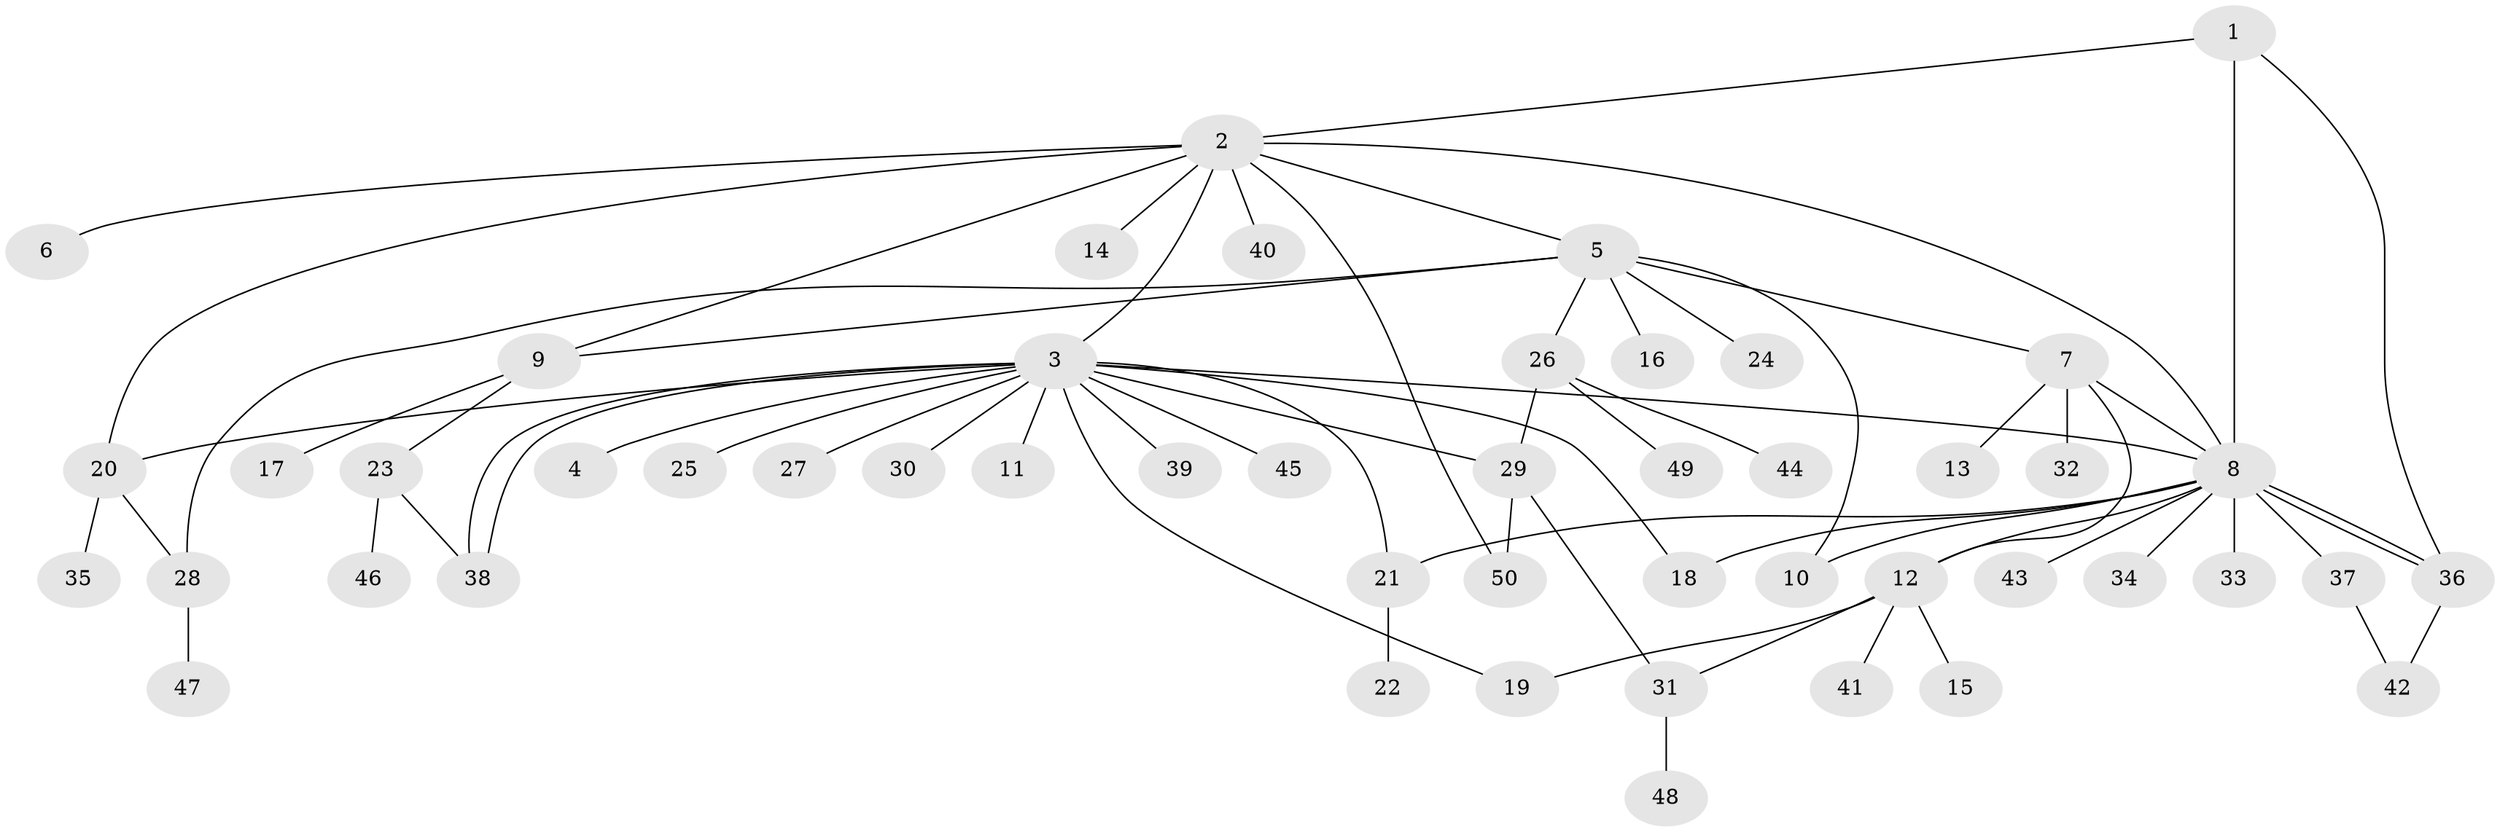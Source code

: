 // Generated by graph-tools (version 1.1) at 2025/11/02/27/25 16:11:10]
// undirected, 50 vertices, 68 edges
graph export_dot {
graph [start="1"]
  node [color=gray90,style=filled];
  1;
  2;
  3;
  4;
  5;
  6;
  7;
  8;
  9;
  10;
  11;
  12;
  13;
  14;
  15;
  16;
  17;
  18;
  19;
  20;
  21;
  22;
  23;
  24;
  25;
  26;
  27;
  28;
  29;
  30;
  31;
  32;
  33;
  34;
  35;
  36;
  37;
  38;
  39;
  40;
  41;
  42;
  43;
  44;
  45;
  46;
  47;
  48;
  49;
  50;
  1 -- 2;
  1 -- 8;
  1 -- 36;
  2 -- 3;
  2 -- 5;
  2 -- 6;
  2 -- 8;
  2 -- 9;
  2 -- 14;
  2 -- 20;
  2 -- 40;
  2 -- 50;
  3 -- 4;
  3 -- 8;
  3 -- 11;
  3 -- 18;
  3 -- 19;
  3 -- 20;
  3 -- 21;
  3 -- 25;
  3 -- 27;
  3 -- 29;
  3 -- 30;
  3 -- 38;
  3 -- 38;
  3 -- 39;
  3 -- 45;
  5 -- 7;
  5 -- 9;
  5 -- 10;
  5 -- 16;
  5 -- 24;
  5 -- 26;
  5 -- 28;
  7 -- 8;
  7 -- 12;
  7 -- 13;
  7 -- 32;
  8 -- 10;
  8 -- 12;
  8 -- 18;
  8 -- 21;
  8 -- 33;
  8 -- 34;
  8 -- 36;
  8 -- 36;
  8 -- 37;
  8 -- 43;
  9 -- 17;
  9 -- 23;
  12 -- 15;
  12 -- 19;
  12 -- 31;
  12 -- 41;
  20 -- 28;
  20 -- 35;
  21 -- 22;
  23 -- 38;
  23 -- 46;
  26 -- 29;
  26 -- 44;
  26 -- 49;
  28 -- 47;
  29 -- 31;
  29 -- 50;
  31 -- 48;
  36 -- 42;
  37 -- 42;
}
